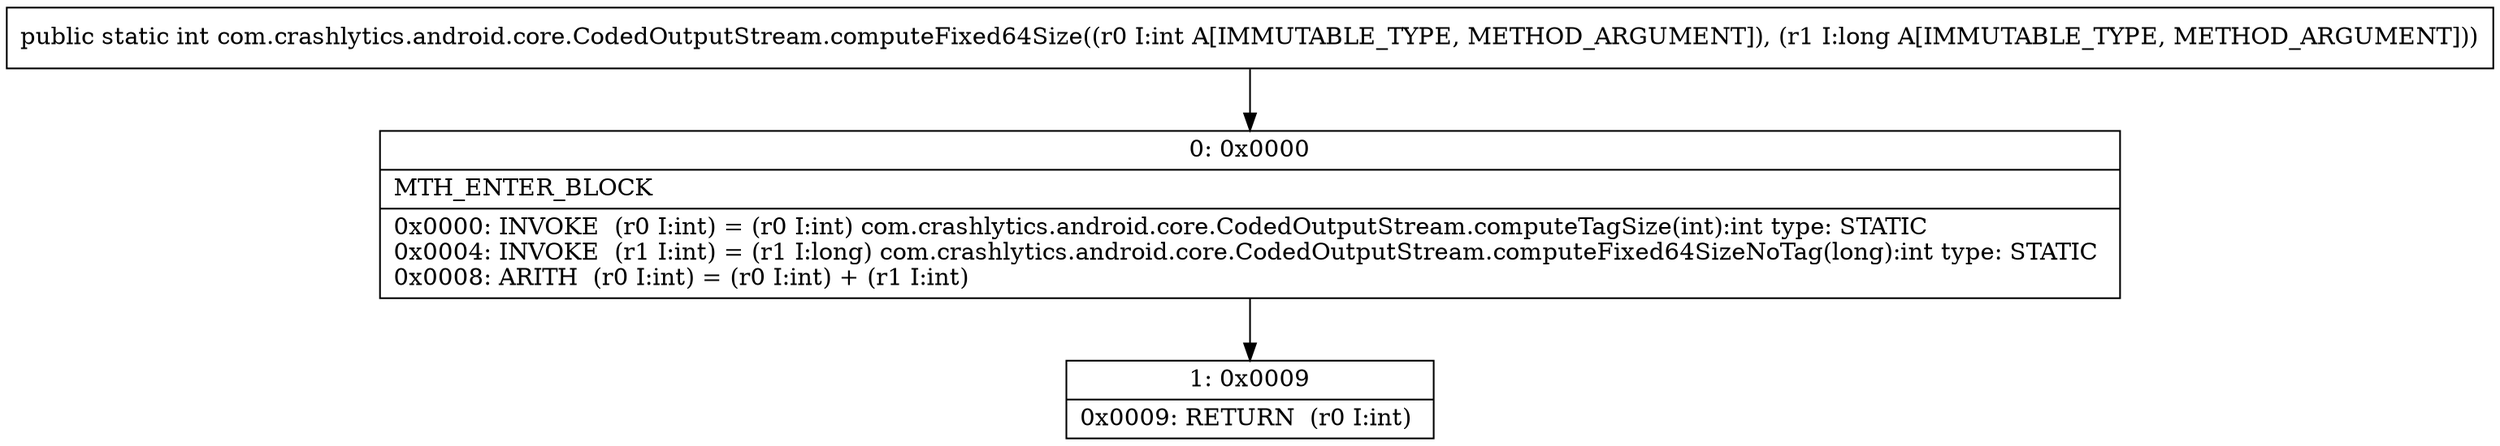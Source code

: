 digraph "CFG forcom.crashlytics.android.core.CodedOutputStream.computeFixed64Size(IJ)I" {
Node_0 [shape=record,label="{0\:\ 0x0000|MTH_ENTER_BLOCK\l|0x0000: INVOKE  (r0 I:int) = (r0 I:int) com.crashlytics.android.core.CodedOutputStream.computeTagSize(int):int type: STATIC \l0x0004: INVOKE  (r1 I:int) = (r1 I:long) com.crashlytics.android.core.CodedOutputStream.computeFixed64SizeNoTag(long):int type: STATIC \l0x0008: ARITH  (r0 I:int) = (r0 I:int) + (r1 I:int) \l}"];
Node_1 [shape=record,label="{1\:\ 0x0009|0x0009: RETURN  (r0 I:int) \l}"];
MethodNode[shape=record,label="{public static int com.crashlytics.android.core.CodedOutputStream.computeFixed64Size((r0 I:int A[IMMUTABLE_TYPE, METHOD_ARGUMENT]), (r1 I:long A[IMMUTABLE_TYPE, METHOD_ARGUMENT])) }"];
MethodNode -> Node_0;
Node_0 -> Node_1;
}

